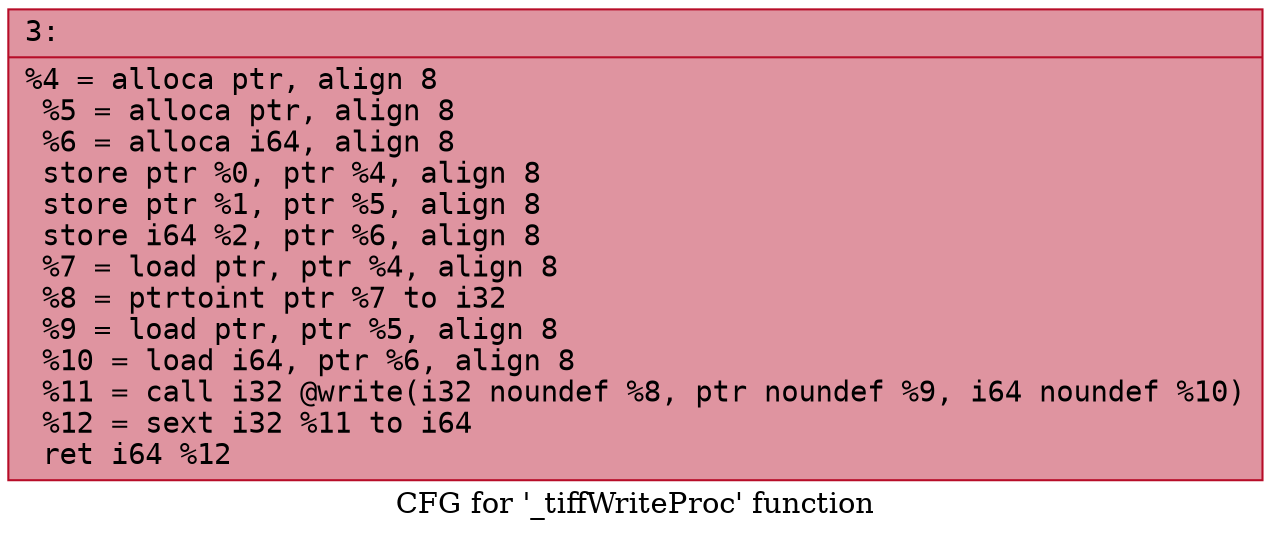 digraph "CFG for '_tiffWriteProc' function" {
	label="CFG for '_tiffWriteProc' function";

	Node0x6000035322b0 [shape=record,color="#b70d28ff", style=filled, fillcolor="#b70d2870" fontname="Courier",label="{3:\l|  %4 = alloca ptr, align 8\l  %5 = alloca ptr, align 8\l  %6 = alloca i64, align 8\l  store ptr %0, ptr %4, align 8\l  store ptr %1, ptr %5, align 8\l  store i64 %2, ptr %6, align 8\l  %7 = load ptr, ptr %4, align 8\l  %8 = ptrtoint ptr %7 to i32\l  %9 = load ptr, ptr %5, align 8\l  %10 = load i64, ptr %6, align 8\l  %11 = call i32 @write(i32 noundef %8, ptr noundef %9, i64 noundef %10)\l  %12 = sext i32 %11 to i64\l  ret i64 %12\l}"];
}
